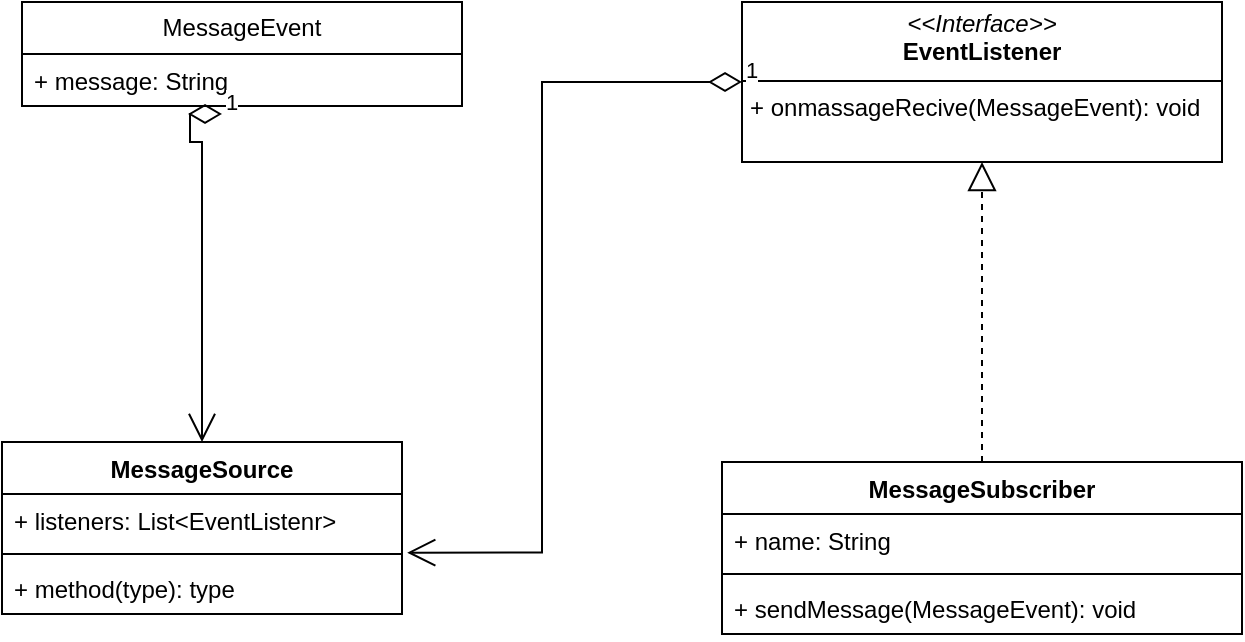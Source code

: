 <mxfile version="26.1.3">
  <diagram name="第 1 页" id="FhZ0OtjWoP_U8qBLXzXZ">
    <mxGraphModel dx="946" dy="669" grid="1" gridSize="10" guides="1" tooltips="1" connect="1" arrows="1" fold="1" page="1" pageScale="1" pageWidth="827" pageHeight="1169" math="0" shadow="0">
      <root>
        <mxCell id="0" />
        <mxCell id="1" parent="0" />
        <mxCell id="ziS0xtyJAW48Nl1vW03b-2" value="MessageEvent" style="swimlane;fontStyle=0;childLayout=stackLayout;horizontal=1;startSize=26;fillColor=none;horizontalStack=0;resizeParent=1;resizeParentMax=0;resizeLast=0;collapsible=1;marginBottom=0;whiteSpace=wrap;html=1;" vertex="1" parent="1">
          <mxGeometry x="110" y="450" width="220" height="52" as="geometry">
            <mxRectangle x="200" y="360" width="120" height="30" as="alternateBounds" />
          </mxGeometry>
        </mxCell>
        <mxCell id="ziS0xtyJAW48Nl1vW03b-3" value="+ message: String" style="text;strokeColor=none;fillColor=none;align=left;verticalAlign=top;spacingLeft=4;spacingRight=4;overflow=hidden;rotatable=0;points=[[0,0.5],[1,0.5]];portConstraint=eastwest;whiteSpace=wrap;html=1;" vertex="1" parent="ziS0xtyJAW48Nl1vW03b-2">
          <mxGeometry y="26" width="220" height="26" as="geometry" />
        </mxCell>
        <mxCell id="ziS0xtyJAW48Nl1vW03b-8" value="&lt;p style=&quot;margin:0px;margin-top:4px;text-align:center;&quot;&gt;&lt;i&gt;&amp;lt;&amp;lt;Interface&amp;gt;&amp;gt;&lt;/i&gt;&lt;br&gt;&lt;b&gt;EventListener&lt;/b&gt;&lt;/p&gt;&lt;hr size=&quot;1&quot; style=&quot;border-style:solid;&quot;&gt;&lt;p style=&quot;margin:0px;margin-left:4px;&quot;&gt;+ onmassageRecive(MessageEvent): void&lt;br&gt;&lt;/p&gt;" style="verticalAlign=top;align=left;overflow=fill;html=1;whiteSpace=wrap;" vertex="1" parent="1">
          <mxGeometry x="470" y="450" width="240" height="80" as="geometry" />
        </mxCell>
        <mxCell id="ziS0xtyJAW48Nl1vW03b-14" value="MessageSource" style="swimlane;fontStyle=1;align=center;verticalAlign=top;childLayout=stackLayout;horizontal=1;startSize=26;horizontalStack=0;resizeParent=1;resizeParentMax=0;resizeLast=0;collapsible=1;marginBottom=0;whiteSpace=wrap;html=1;" vertex="1" parent="1">
          <mxGeometry x="100" y="670" width="200" height="86" as="geometry" />
        </mxCell>
        <mxCell id="ziS0xtyJAW48Nl1vW03b-15" value="+ listeners: List&amp;lt;EventListenr&amp;gt;" style="text;strokeColor=none;fillColor=none;align=left;verticalAlign=top;spacingLeft=4;spacingRight=4;overflow=hidden;rotatable=0;points=[[0,0.5],[1,0.5]];portConstraint=eastwest;whiteSpace=wrap;html=1;" vertex="1" parent="ziS0xtyJAW48Nl1vW03b-14">
          <mxGeometry y="26" width="200" height="26" as="geometry" />
        </mxCell>
        <mxCell id="ziS0xtyJAW48Nl1vW03b-16" value="" style="line;strokeWidth=1;fillColor=none;align=left;verticalAlign=middle;spacingTop=-1;spacingLeft=3;spacingRight=3;rotatable=0;labelPosition=right;points=[];portConstraint=eastwest;strokeColor=inherit;" vertex="1" parent="ziS0xtyJAW48Nl1vW03b-14">
          <mxGeometry y="52" width="200" height="8" as="geometry" />
        </mxCell>
        <mxCell id="ziS0xtyJAW48Nl1vW03b-17" value="+ method(type): type" style="text;strokeColor=none;fillColor=none;align=left;verticalAlign=top;spacingLeft=4;spacingRight=4;overflow=hidden;rotatable=0;points=[[0,0.5],[1,0.5]];portConstraint=eastwest;whiteSpace=wrap;html=1;" vertex="1" parent="ziS0xtyJAW48Nl1vW03b-14">
          <mxGeometry y="60" width="200" height="26" as="geometry" />
        </mxCell>
        <mxCell id="ziS0xtyJAW48Nl1vW03b-18" value="MessageSubscriber" style="swimlane;fontStyle=1;align=center;verticalAlign=top;childLayout=stackLayout;horizontal=1;startSize=26;horizontalStack=0;resizeParent=1;resizeParentMax=0;resizeLast=0;collapsible=1;marginBottom=0;whiteSpace=wrap;html=1;" vertex="1" parent="1">
          <mxGeometry x="460" y="680" width="260" height="86" as="geometry" />
        </mxCell>
        <mxCell id="ziS0xtyJAW48Nl1vW03b-19" value="+ name: String" style="text;strokeColor=none;fillColor=none;align=left;verticalAlign=top;spacingLeft=4;spacingRight=4;overflow=hidden;rotatable=0;points=[[0,0.5],[1,0.5]];portConstraint=eastwest;whiteSpace=wrap;html=1;" vertex="1" parent="ziS0xtyJAW48Nl1vW03b-18">
          <mxGeometry y="26" width="260" height="26" as="geometry" />
        </mxCell>
        <mxCell id="ziS0xtyJAW48Nl1vW03b-20" value="" style="line;strokeWidth=1;fillColor=none;align=left;verticalAlign=middle;spacingTop=-1;spacingLeft=3;spacingRight=3;rotatable=0;labelPosition=right;points=[];portConstraint=eastwest;strokeColor=inherit;" vertex="1" parent="ziS0xtyJAW48Nl1vW03b-18">
          <mxGeometry y="52" width="260" height="8" as="geometry" />
        </mxCell>
        <mxCell id="ziS0xtyJAW48Nl1vW03b-21" value="+ sendMessage(MessageEvent): void" style="text;strokeColor=none;fillColor=none;align=left;verticalAlign=top;spacingLeft=4;spacingRight=4;overflow=hidden;rotatable=0;points=[[0,0.5],[1,0.5]];portConstraint=eastwest;whiteSpace=wrap;html=1;" vertex="1" parent="ziS0xtyJAW48Nl1vW03b-18">
          <mxGeometry y="60" width="260" height="26" as="geometry" />
        </mxCell>
        <mxCell id="ziS0xtyJAW48Nl1vW03b-28" value="" style="endArrow=block;dashed=1;endFill=0;endSize=12;html=1;rounded=0;exitX=0.5;exitY=0;exitDx=0;exitDy=0;" edge="1" parent="1" source="ziS0xtyJAW48Nl1vW03b-18">
          <mxGeometry width="160" relative="1" as="geometry">
            <mxPoint x="630" y="640" as="sourcePoint" />
            <mxPoint x="590" y="530" as="targetPoint" />
          </mxGeometry>
        </mxCell>
        <mxCell id="ziS0xtyJAW48Nl1vW03b-29" value="1" style="endArrow=open;html=1;endSize=12;startArrow=diamondThin;startSize=14;startFill=0;edgeStyle=orthogonalEdgeStyle;align=left;verticalAlign=bottom;rounded=0;exitX=0;exitY=0.5;exitDx=0;exitDy=0;entryX=1.013;entryY=1.128;entryDx=0;entryDy=0;entryPerimeter=0;" edge="1" parent="1" source="ziS0xtyJAW48Nl1vW03b-8" target="ziS0xtyJAW48Nl1vW03b-15">
          <mxGeometry x="-1" y="3" relative="1" as="geometry">
            <mxPoint x="330" y="650" as="sourcePoint" />
            <mxPoint x="490" y="650" as="targetPoint" />
            <Array as="points">
              <mxPoint x="370" y="490" />
              <mxPoint x="370" y="725" />
            </Array>
          </mxGeometry>
        </mxCell>
        <mxCell id="ziS0xtyJAW48Nl1vW03b-30" value="1" style="endArrow=open;html=1;endSize=12;startArrow=diamondThin;startSize=14;startFill=0;edgeStyle=orthogonalEdgeStyle;align=left;verticalAlign=bottom;rounded=0;entryX=0.5;entryY=0;entryDx=0;entryDy=0;" edge="1" parent="1" target="ziS0xtyJAW48Nl1vW03b-14">
          <mxGeometry x="-1" y="3" relative="1" as="geometry">
            <mxPoint x="210" y="506" as="sourcePoint" />
            <mxPoint x="490" y="650" as="targetPoint" />
            <Array as="points">
              <mxPoint x="194" y="520" />
              <mxPoint x="200" y="520" />
            </Array>
          </mxGeometry>
        </mxCell>
      </root>
    </mxGraphModel>
  </diagram>
</mxfile>
